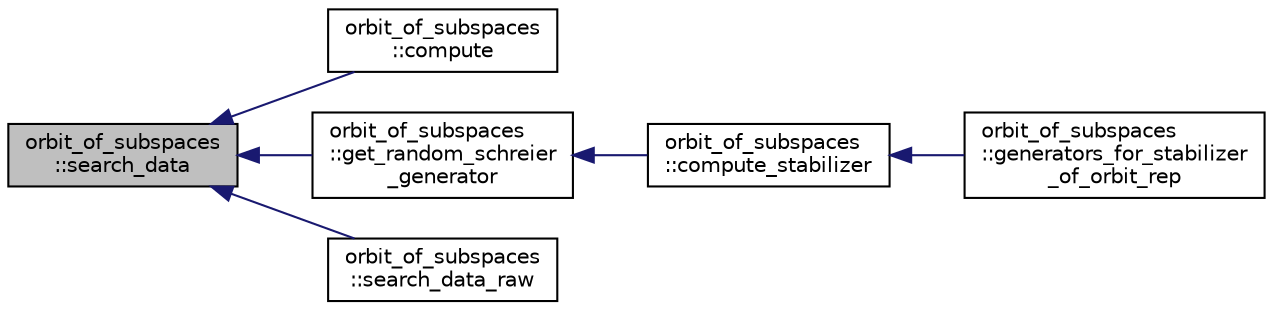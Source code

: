 digraph "orbit_of_subspaces::search_data"
{
  edge [fontname="Helvetica",fontsize="10",labelfontname="Helvetica",labelfontsize="10"];
  node [fontname="Helvetica",fontsize="10",shape=record];
  rankdir="LR";
  Node255 [label="orbit_of_subspaces\l::search_data",height=0.2,width=0.4,color="black", fillcolor="grey75", style="filled", fontcolor="black"];
  Node255 -> Node256 [dir="back",color="midnightblue",fontsize="10",style="solid",fontname="Helvetica"];
  Node256 [label="orbit_of_subspaces\l::compute",height=0.2,width=0.4,color="black", fillcolor="white", style="filled",URL="$d5/d64/classorbit__of__subspaces.html#a4db831667990a71f13394c7c4d83b6e6"];
  Node255 -> Node257 [dir="back",color="midnightblue",fontsize="10",style="solid",fontname="Helvetica"];
  Node257 [label="orbit_of_subspaces\l::get_random_schreier\l_generator",height=0.2,width=0.4,color="black", fillcolor="white", style="filled",URL="$d5/d64/classorbit__of__subspaces.html#a3515f558abf49f6d5433709a9f83fd9f"];
  Node257 -> Node258 [dir="back",color="midnightblue",fontsize="10",style="solid",fontname="Helvetica"];
  Node258 [label="orbit_of_subspaces\l::compute_stabilizer",height=0.2,width=0.4,color="black", fillcolor="white", style="filled",URL="$d5/d64/classorbit__of__subspaces.html#a417479ac6c67e0a70ccd873212f504a9"];
  Node258 -> Node259 [dir="back",color="midnightblue",fontsize="10",style="solid",fontname="Helvetica"];
  Node259 [label="orbit_of_subspaces\l::generators_for_stabilizer\l_of_orbit_rep",height=0.2,width=0.4,color="black", fillcolor="white", style="filled",URL="$d5/d64/classorbit__of__subspaces.html#a79caaec8e5a402678982e3eb29ca7053"];
  Node255 -> Node260 [dir="back",color="midnightblue",fontsize="10",style="solid",fontname="Helvetica"];
  Node260 [label="orbit_of_subspaces\l::search_data_raw",height=0.2,width=0.4,color="black", fillcolor="white", style="filled",URL="$d5/d64/classorbit__of__subspaces.html#a0e461d5ddbf42afc7285ce0ead9976d9"];
}
